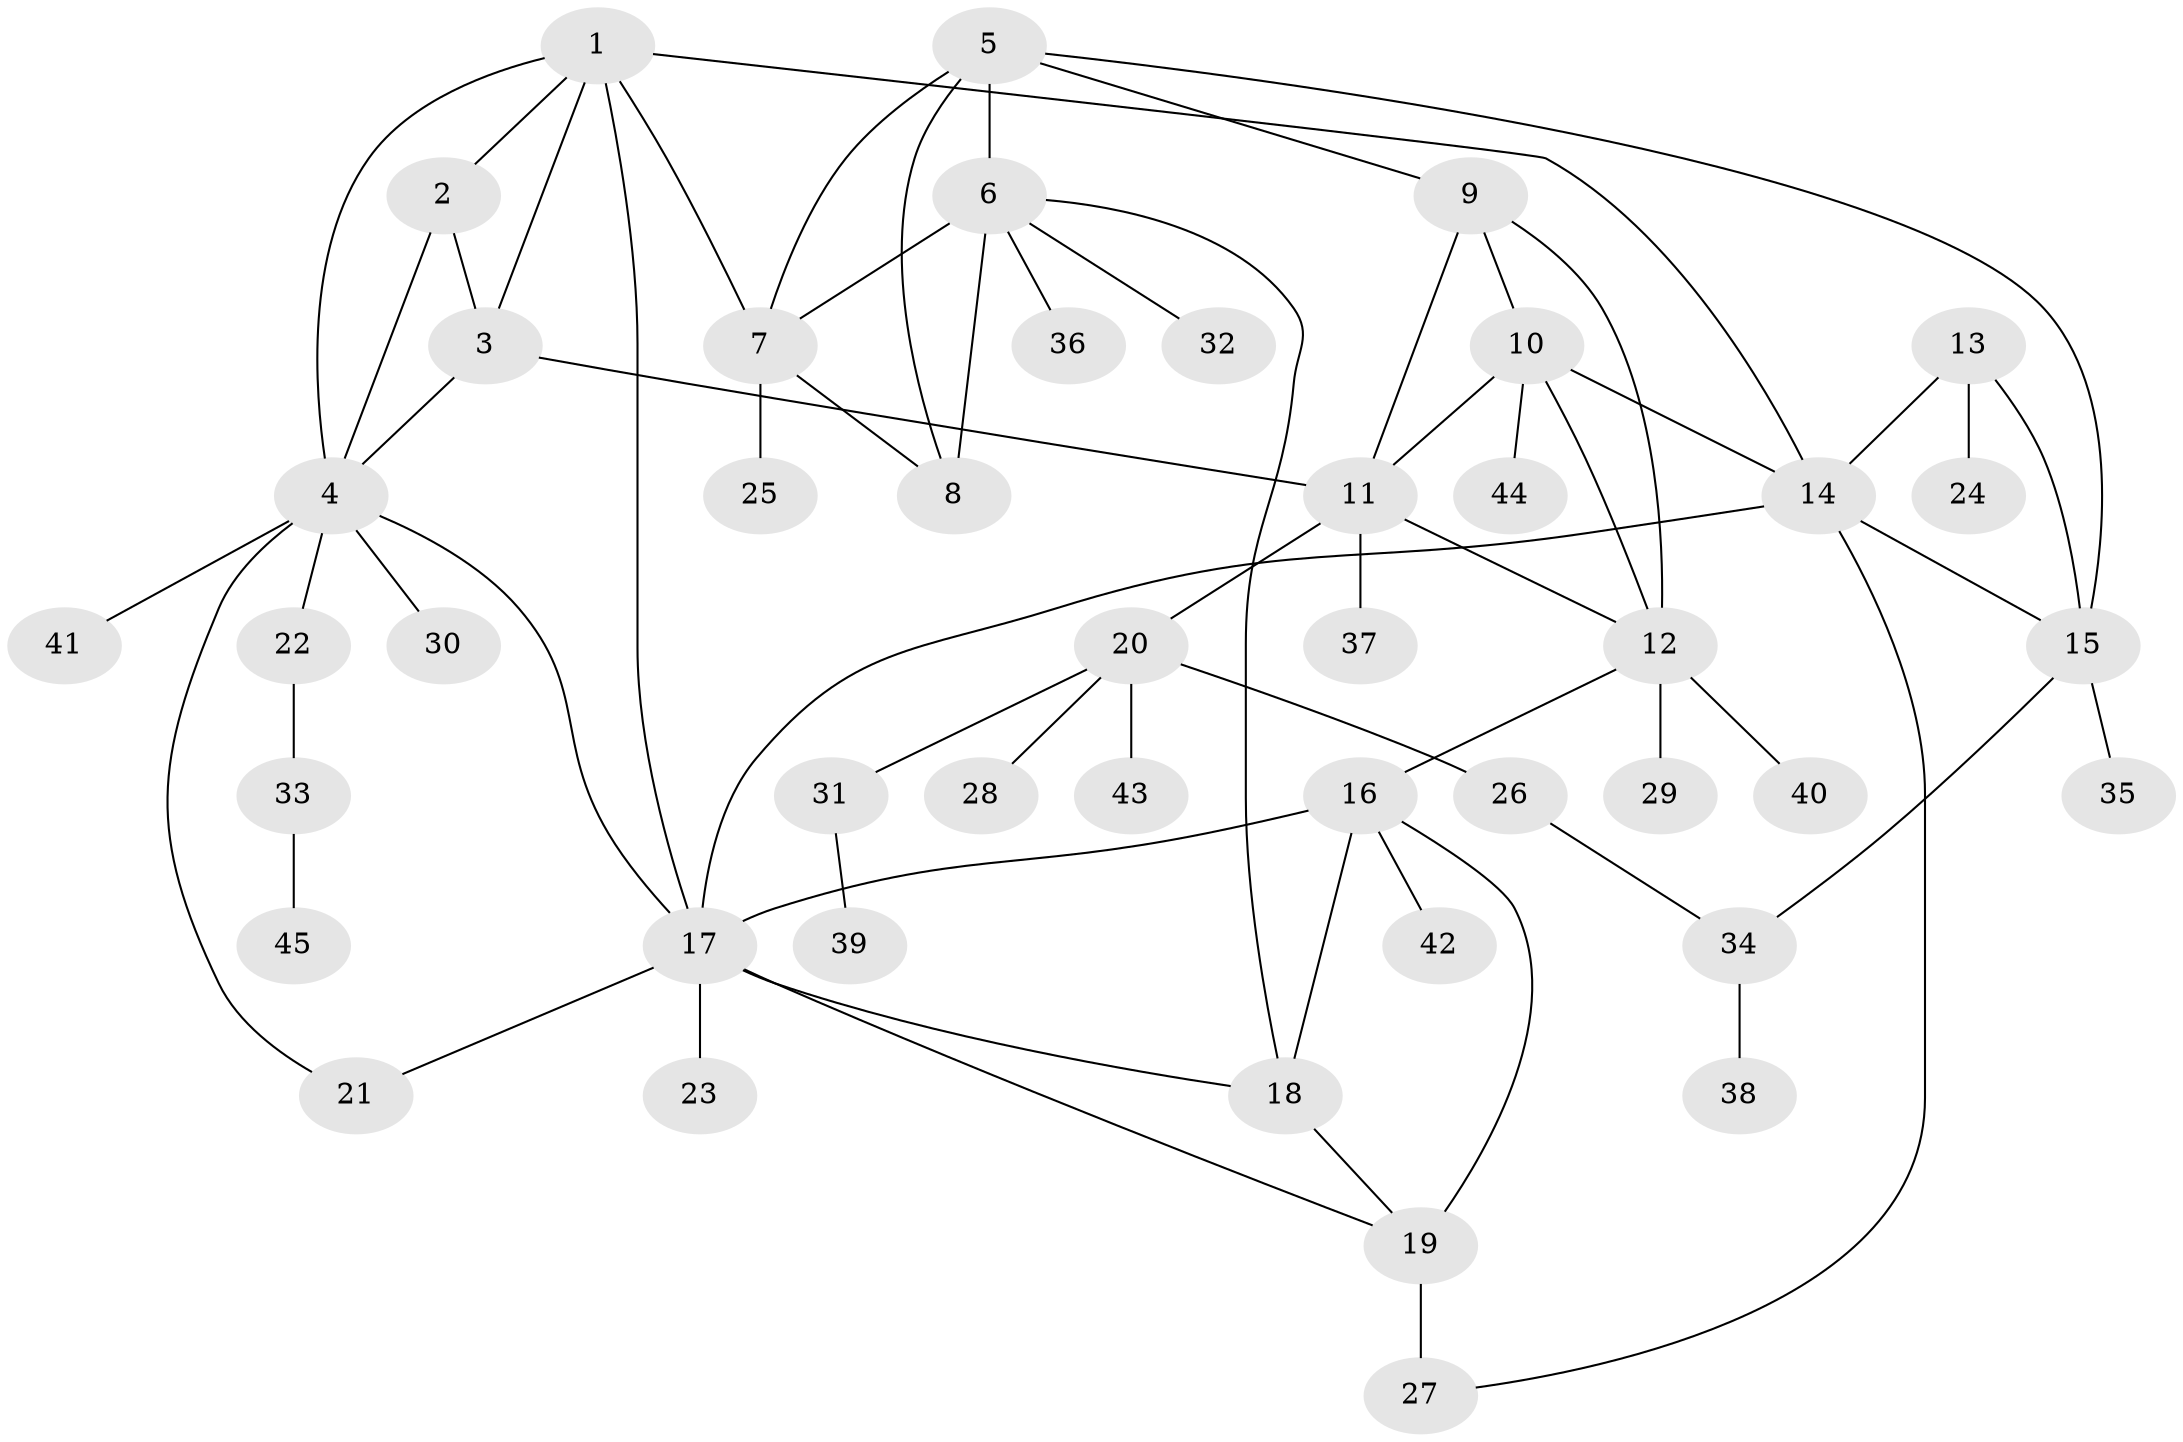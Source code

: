 // original degree distribution, {7: 0.06896551724137931, 3: 0.09195402298850575, 9: 0.022988505747126436, 6: 0.04597701149425287, 11: 0.011494252873563218, 5: 0.022988505747126436, 8: 0.022988505747126436, 4: 0.011494252873563218, 1: 0.5632183908045977, 2: 0.13793103448275862}
// Generated by graph-tools (version 1.1) at 2025/37/03/09/25 02:37:37]
// undirected, 45 vertices, 67 edges
graph export_dot {
graph [start="1"]
  node [color=gray90,style=filled];
  1;
  2;
  3;
  4;
  5;
  6;
  7;
  8;
  9;
  10;
  11;
  12;
  13;
  14;
  15;
  16;
  17;
  18;
  19;
  20;
  21;
  22;
  23;
  24;
  25;
  26;
  27;
  28;
  29;
  30;
  31;
  32;
  33;
  34;
  35;
  36;
  37;
  38;
  39;
  40;
  41;
  42;
  43;
  44;
  45;
  1 -- 2 [weight=1.0];
  1 -- 3 [weight=1.0];
  1 -- 4 [weight=1.0];
  1 -- 7 [weight=1.0];
  1 -- 14 [weight=1.0];
  1 -- 17 [weight=1.0];
  2 -- 3 [weight=3.0];
  2 -- 4 [weight=1.0];
  3 -- 4 [weight=1.0];
  3 -- 11 [weight=1.0];
  4 -- 17 [weight=1.0];
  4 -- 21 [weight=1.0];
  4 -- 22 [weight=1.0];
  4 -- 30 [weight=1.0];
  4 -- 41 [weight=1.0];
  5 -- 6 [weight=1.0];
  5 -- 7 [weight=1.0];
  5 -- 8 [weight=1.0];
  5 -- 9 [weight=1.0];
  5 -- 15 [weight=1.0];
  6 -- 7 [weight=1.0];
  6 -- 8 [weight=5.0];
  6 -- 18 [weight=1.0];
  6 -- 32 [weight=1.0];
  6 -- 36 [weight=1.0];
  7 -- 8 [weight=1.0];
  7 -- 25 [weight=2.0];
  9 -- 10 [weight=1.0];
  9 -- 11 [weight=1.0];
  9 -- 12 [weight=1.0];
  10 -- 11 [weight=1.0];
  10 -- 12 [weight=1.0];
  10 -- 14 [weight=1.0];
  10 -- 44 [weight=1.0];
  11 -- 12 [weight=1.0];
  11 -- 20 [weight=1.0];
  11 -- 37 [weight=1.0];
  12 -- 16 [weight=1.0];
  12 -- 29 [weight=2.0];
  12 -- 40 [weight=1.0];
  13 -- 14 [weight=2.0];
  13 -- 15 [weight=2.0];
  13 -- 24 [weight=1.0];
  14 -- 15 [weight=1.0];
  14 -- 17 [weight=1.0];
  14 -- 27 [weight=1.0];
  15 -- 34 [weight=1.0];
  15 -- 35 [weight=1.0];
  16 -- 17 [weight=1.0];
  16 -- 18 [weight=1.0];
  16 -- 19 [weight=1.0];
  16 -- 42 [weight=1.0];
  17 -- 18 [weight=1.0];
  17 -- 19 [weight=1.0];
  17 -- 21 [weight=1.0];
  17 -- 23 [weight=2.0];
  18 -- 19 [weight=1.0];
  19 -- 27 [weight=5.0];
  20 -- 26 [weight=1.0];
  20 -- 28 [weight=1.0];
  20 -- 31 [weight=1.0];
  20 -- 43 [weight=1.0];
  22 -- 33 [weight=1.0];
  26 -- 34 [weight=1.0];
  31 -- 39 [weight=1.0];
  33 -- 45 [weight=1.0];
  34 -- 38 [weight=1.0];
}
